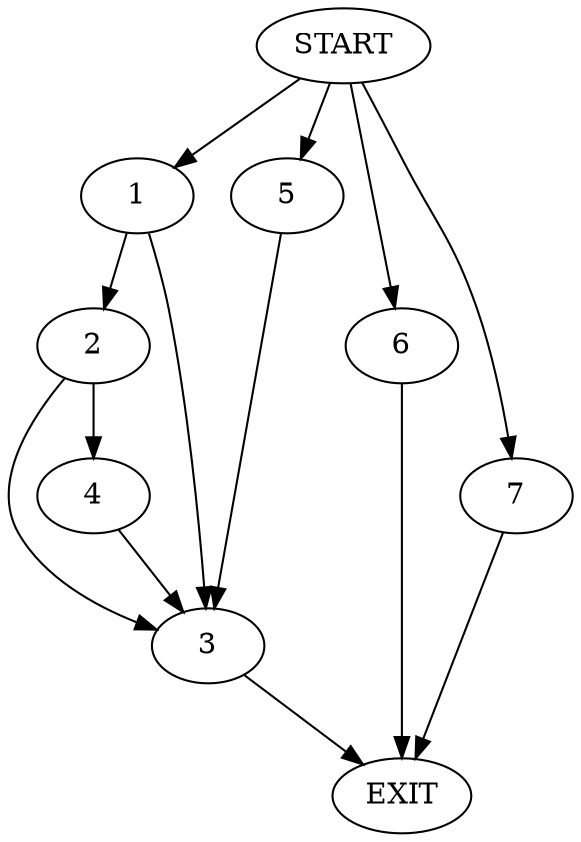 digraph {
0 [label="START"]
8 [label="EXIT"]
0 -> 1
1 -> 2
1 -> 3
2 -> 4
2 -> 3
3 -> 8
4 -> 3
0 -> 5
5 -> 3
0 -> 6
6 -> 8
0 -> 7
7 -> 8
}
